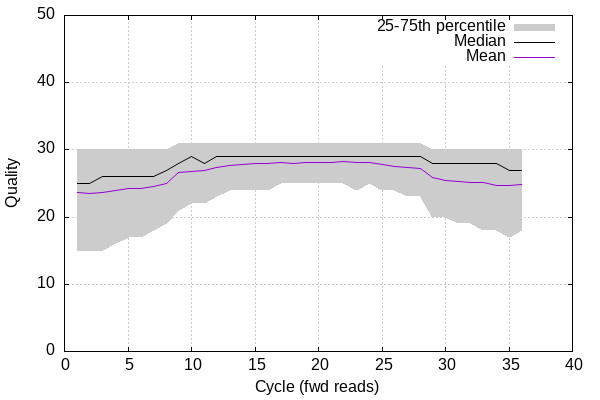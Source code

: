 
            set terminal png size 600,400 truecolor
            set output "plot_stat_output-quals2.png"
            set grid xtics ytics y2tics back lc rgb "#cccccc"
            set multiplot
            
            set yrange [0:50]
            set ylabel "Quality"
            set xlabel "Cycle (fwd reads)"
            plot '-' using 1:2:3 with filledcurve lt 1 lc rgb "#cccccc" t '25-75th percentile' , '-' using 1:2 with lines lc rgb "#000000" t 'Median', '-' using 1:2 with lines lt 1 t 'Mean'
        1	15	30
2	15	30
3	15	30
4	16	30
5	17	30
6	17	30
7	18	30
8	19	30
9	21	31
10	22	31
11	22	31
12	23	31
13	24	31
14	24	31
15	24	31
16	24	31
17	25	31
18	25	31
19	25	31
20	25	31
21	25	31
22	25	31
23	24	31
24	25	31
25	24	31
26	24	31
27	23	31
28	23	31
29	20	30
30	20	30
31	19	30
32	19	30
33	18	30
34	18	30
35	17	30
36	18	30
end
1	25
2	25
3	26
4	26
5	26
6	26
7	26
8	27
9	28
10	29
11	28
12	29
13	29
14	29
15	29
16	29
17	29
18	29
19	29
20	29
21	29
22	29
23	29
24	29
25	29
26	29
27	29
28	29
29	28
30	28
31	28
32	28
33	28
34	28
35	27
36	27
end
1	23.64
2	23.51
3	23.61
4	24.01
5	24.22
6	24.32
7	24.57
8	24.96
9	26.57
10	26.85
11	26.96
12	27.41
13	27.75
14	27.77
15	28.00
16	28.00
17	28.08
18	28.03
19	28.06
20	28.19
21	28.19
22	28.25
23	28.08
24	28.15
25	27.87
26	27.53
27	27.44
28	27.22
29	25.88
30	25.50
31	25.30
32	25.21
33	25.08
34	24.71
35	24.65
36	24.78
end
